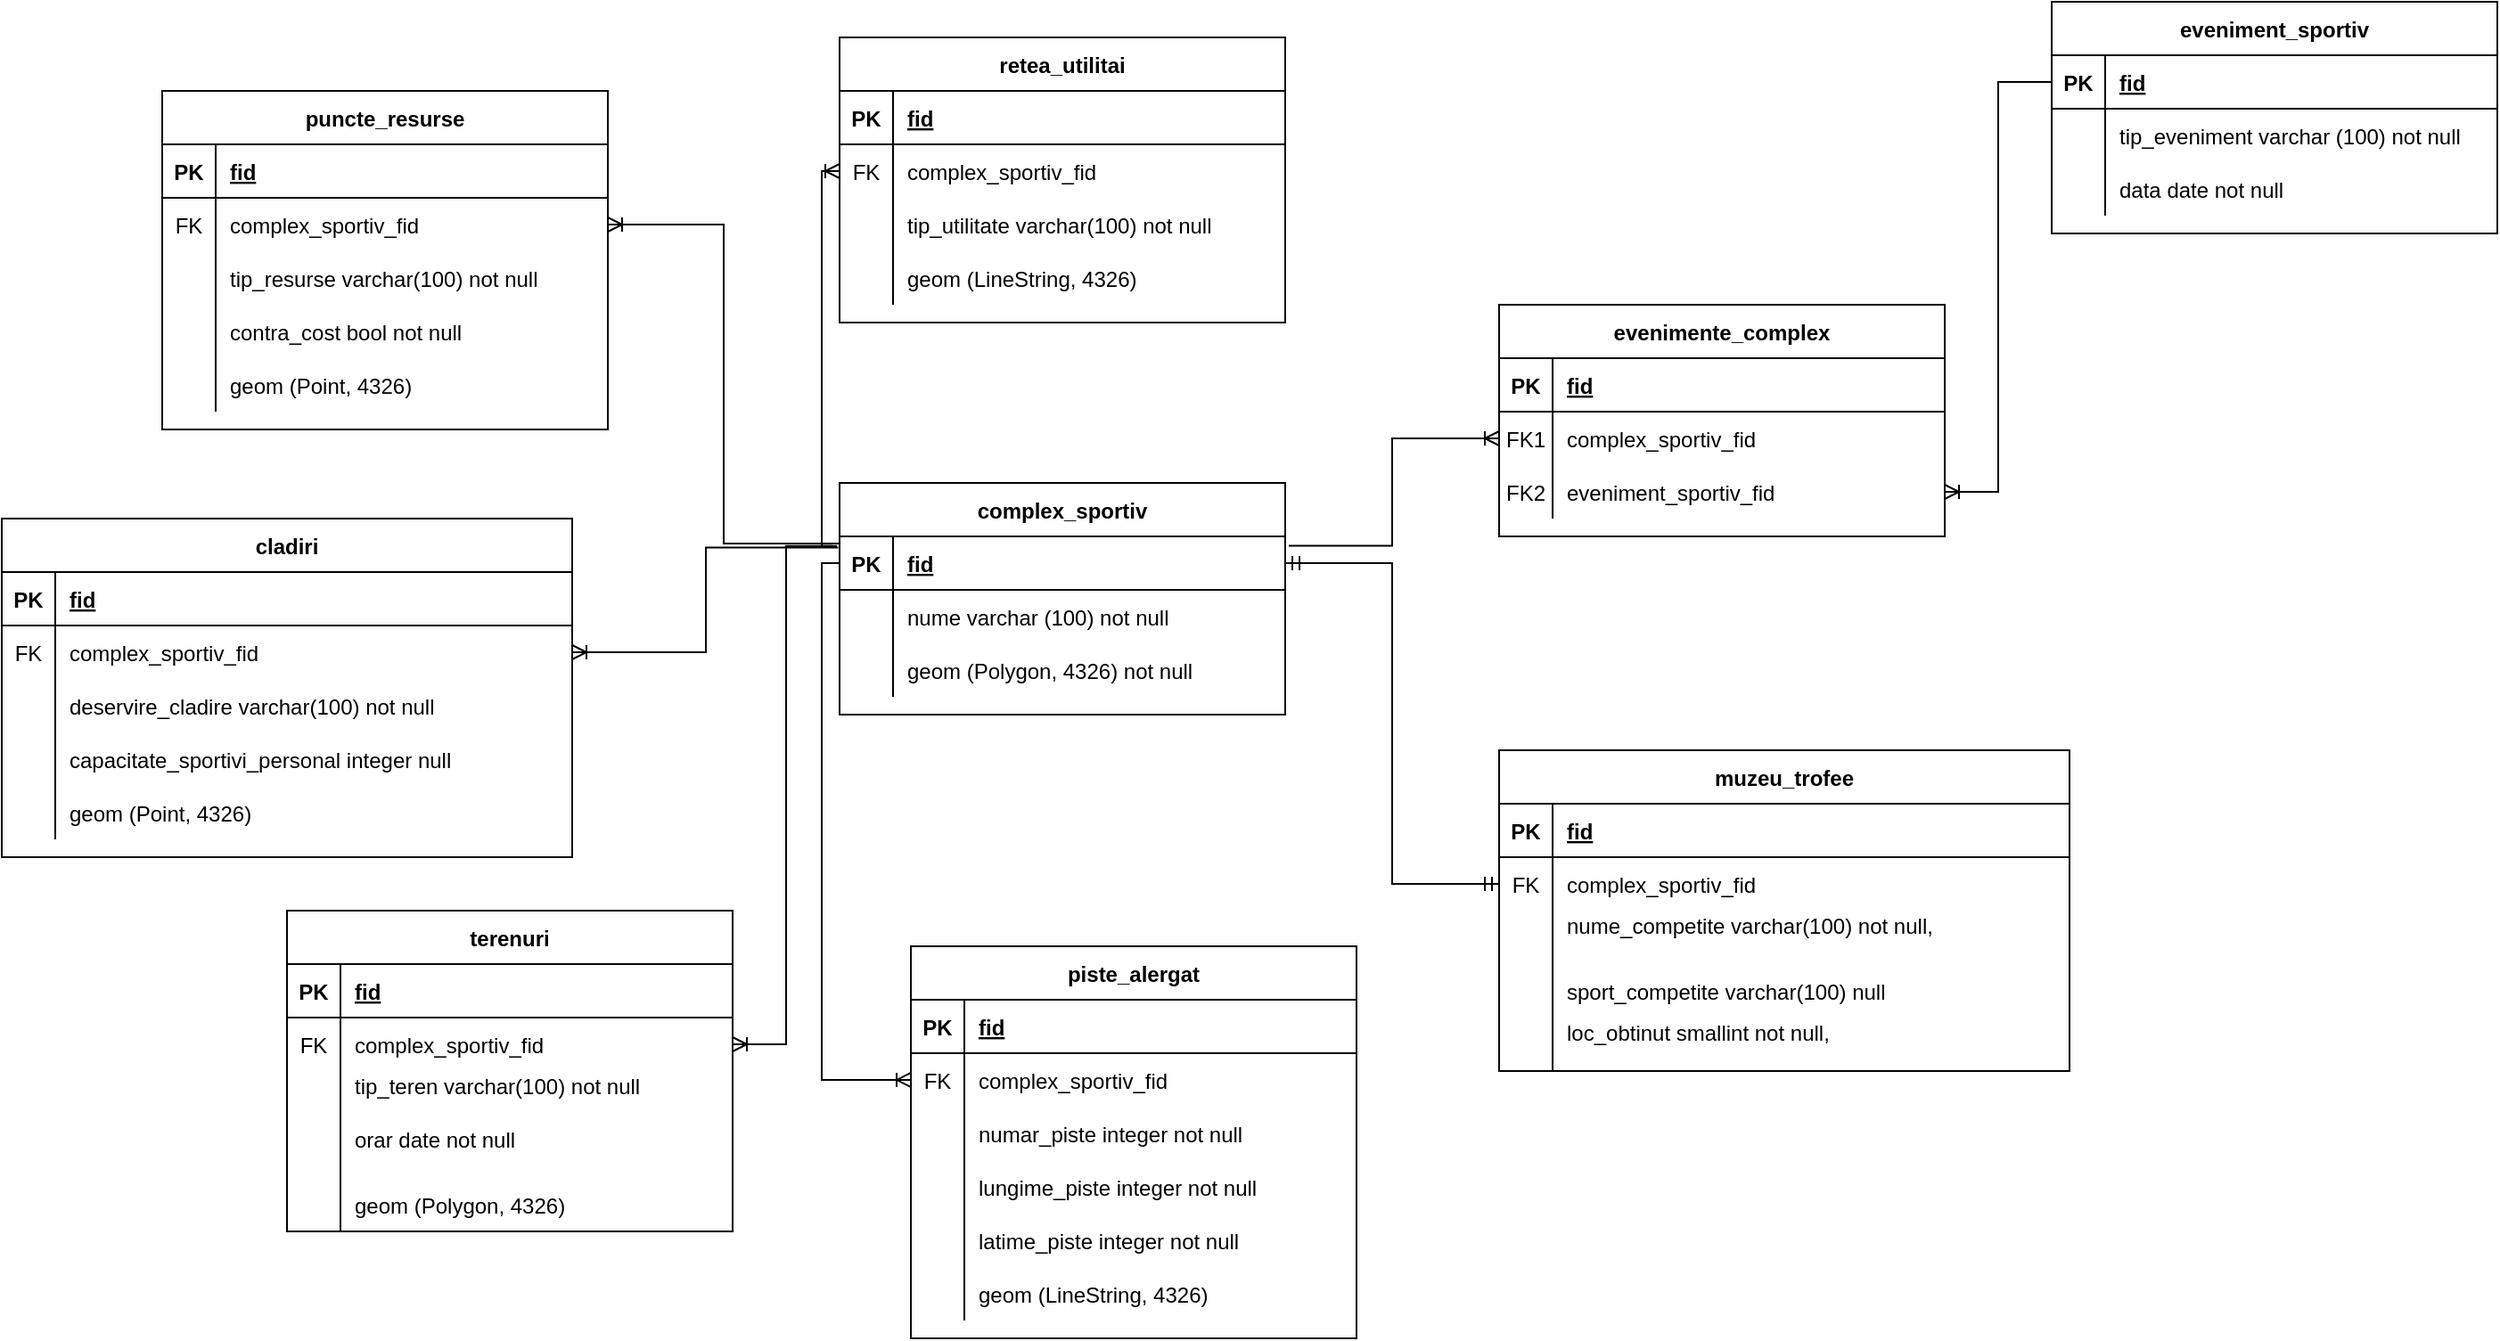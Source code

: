 <mxfile version="24.5.1" type="device">
  <diagram id="R2lEEEUBdFMjLlhIrx00" name="Page-1">
    <mxGraphModel dx="2693" dy="773" grid="1" gridSize="10" guides="1" tooltips="1" connect="1" arrows="1" fold="1" page="1" pageScale="1" pageWidth="850" pageHeight="1100" math="0" shadow="0" extFonts="Permanent Marker^https://fonts.googleapis.com/css?family=Permanent+Marker">
      <root>
        <mxCell id="0" />
        <mxCell id="1" parent="0" />
        <mxCell id="q0aO3G4q-zj6_LDgzxCr-1" value="complex_sportiv" style="shape=table;startSize=30;container=1;collapsible=1;childLayout=tableLayout;fixedRows=1;rowLines=0;fontStyle=1;align=center;resizeLast=1;" vertex="1" parent="1">
          <mxGeometry x="120" y="650" width="250" height="130" as="geometry" />
        </mxCell>
        <mxCell id="q0aO3G4q-zj6_LDgzxCr-2" value="" style="shape=partialRectangle;collapsible=0;dropTarget=0;pointerEvents=0;fillColor=none;points=[[0,0.5],[1,0.5]];portConstraint=eastwest;top=0;left=0;right=0;bottom=1;" vertex="1" parent="q0aO3G4q-zj6_LDgzxCr-1">
          <mxGeometry y="30" width="250" height="30" as="geometry" />
        </mxCell>
        <mxCell id="q0aO3G4q-zj6_LDgzxCr-3" value="PK" style="shape=partialRectangle;overflow=hidden;connectable=0;fillColor=none;top=0;left=0;bottom=0;right=0;fontStyle=1;" vertex="1" parent="q0aO3G4q-zj6_LDgzxCr-2">
          <mxGeometry width="30" height="30" as="geometry">
            <mxRectangle width="30" height="30" as="alternateBounds" />
          </mxGeometry>
        </mxCell>
        <mxCell id="q0aO3G4q-zj6_LDgzxCr-4" value="fid" style="shape=partialRectangle;overflow=hidden;connectable=0;fillColor=none;top=0;left=0;bottom=0;right=0;align=left;spacingLeft=6;fontStyle=5;" vertex="1" parent="q0aO3G4q-zj6_LDgzxCr-2">
          <mxGeometry x="30" width="220" height="30" as="geometry">
            <mxRectangle width="220" height="30" as="alternateBounds" />
          </mxGeometry>
        </mxCell>
        <mxCell id="q0aO3G4q-zj6_LDgzxCr-8" value="" style="shape=partialRectangle;collapsible=0;dropTarget=0;pointerEvents=0;fillColor=none;points=[[0,0.5],[1,0.5]];portConstraint=eastwest;top=0;left=0;right=0;bottom=0;" vertex="1" parent="q0aO3G4q-zj6_LDgzxCr-1">
          <mxGeometry y="60" width="250" height="30" as="geometry" />
        </mxCell>
        <mxCell id="q0aO3G4q-zj6_LDgzxCr-9" value="" style="shape=partialRectangle;overflow=hidden;connectable=0;fillColor=none;top=0;left=0;bottom=0;right=0;" vertex="1" parent="q0aO3G4q-zj6_LDgzxCr-8">
          <mxGeometry width="30" height="30" as="geometry">
            <mxRectangle width="30" height="30" as="alternateBounds" />
          </mxGeometry>
        </mxCell>
        <mxCell id="q0aO3G4q-zj6_LDgzxCr-10" value="nume varchar (100) not null" style="shape=partialRectangle;overflow=hidden;connectable=0;fillColor=none;top=0;left=0;bottom=0;right=0;align=left;spacingLeft=6;" vertex="1" parent="q0aO3G4q-zj6_LDgzxCr-8">
          <mxGeometry x="30" width="220" height="30" as="geometry">
            <mxRectangle width="220" height="30" as="alternateBounds" />
          </mxGeometry>
        </mxCell>
        <mxCell id="q0aO3G4q-zj6_LDgzxCr-11" value="" style="shape=partialRectangle;collapsible=0;dropTarget=0;pointerEvents=0;fillColor=none;points=[[0,0.5],[1,0.5]];portConstraint=eastwest;top=0;left=0;right=0;bottom=0;" vertex="1" parent="q0aO3G4q-zj6_LDgzxCr-1">
          <mxGeometry y="90" width="250" height="30" as="geometry" />
        </mxCell>
        <mxCell id="q0aO3G4q-zj6_LDgzxCr-12" value="" style="shape=partialRectangle;overflow=hidden;connectable=0;fillColor=none;top=0;left=0;bottom=0;right=0;" vertex="1" parent="q0aO3G4q-zj6_LDgzxCr-11">
          <mxGeometry width="30" height="30" as="geometry">
            <mxRectangle width="30" height="30" as="alternateBounds" />
          </mxGeometry>
        </mxCell>
        <mxCell id="q0aO3G4q-zj6_LDgzxCr-13" value="geom (Polygon, 4326) not null" style="shape=partialRectangle;overflow=hidden;connectable=0;fillColor=none;top=0;left=0;bottom=0;right=0;align=left;spacingLeft=6;" vertex="1" parent="q0aO3G4q-zj6_LDgzxCr-11">
          <mxGeometry x="30" width="220" height="30" as="geometry">
            <mxRectangle width="220" height="30" as="alternateBounds" />
          </mxGeometry>
        </mxCell>
        <mxCell id="q0aO3G4q-zj6_LDgzxCr-14" value="piste_alergat" style="shape=table;startSize=30;container=1;collapsible=1;childLayout=tableLayout;fixedRows=1;rowLines=0;fontStyle=1;align=center;resizeLast=1;" vertex="1" parent="1">
          <mxGeometry x="160" y="910" width="250" height="220" as="geometry" />
        </mxCell>
        <mxCell id="q0aO3G4q-zj6_LDgzxCr-15" value="" style="shape=partialRectangle;collapsible=0;dropTarget=0;pointerEvents=0;fillColor=none;points=[[0,0.5],[1,0.5]];portConstraint=eastwest;top=0;left=0;right=0;bottom=1;" vertex="1" parent="q0aO3G4q-zj6_LDgzxCr-14">
          <mxGeometry y="30" width="250" height="30" as="geometry" />
        </mxCell>
        <mxCell id="q0aO3G4q-zj6_LDgzxCr-16" value="PK" style="shape=partialRectangle;overflow=hidden;connectable=0;fillColor=none;top=0;left=0;bottom=0;right=0;fontStyle=1;" vertex="1" parent="q0aO3G4q-zj6_LDgzxCr-15">
          <mxGeometry width="30" height="30" as="geometry">
            <mxRectangle width="30" height="30" as="alternateBounds" />
          </mxGeometry>
        </mxCell>
        <mxCell id="q0aO3G4q-zj6_LDgzxCr-17" value="fid" style="shape=partialRectangle;overflow=hidden;connectable=0;fillColor=none;top=0;left=0;bottom=0;right=0;align=left;spacingLeft=6;fontStyle=5;" vertex="1" parent="q0aO3G4q-zj6_LDgzxCr-15">
          <mxGeometry x="30" width="220" height="30" as="geometry">
            <mxRectangle width="220" height="30" as="alternateBounds" />
          </mxGeometry>
        </mxCell>
        <mxCell id="q0aO3G4q-zj6_LDgzxCr-18" value="" style="shape=partialRectangle;collapsible=0;dropTarget=0;pointerEvents=0;fillColor=none;points=[[0,0.5],[1,0.5]];portConstraint=eastwest;top=0;left=0;right=0;bottom=0;" vertex="1" parent="q0aO3G4q-zj6_LDgzxCr-14">
          <mxGeometry y="60" width="250" height="30" as="geometry" />
        </mxCell>
        <mxCell id="q0aO3G4q-zj6_LDgzxCr-19" value="FK" style="shape=partialRectangle;overflow=hidden;connectable=0;fillColor=none;top=0;left=0;bottom=0;right=0;" vertex="1" parent="q0aO3G4q-zj6_LDgzxCr-18">
          <mxGeometry width="30" height="30" as="geometry">
            <mxRectangle width="30" height="30" as="alternateBounds" />
          </mxGeometry>
        </mxCell>
        <mxCell id="q0aO3G4q-zj6_LDgzxCr-20" value="complex_sportiv_fid" style="shape=partialRectangle;overflow=hidden;connectable=0;fillColor=none;top=0;left=0;bottom=0;right=0;align=left;spacingLeft=6;" vertex="1" parent="q0aO3G4q-zj6_LDgzxCr-18">
          <mxGeometry x="30" width="220" height="30" as="geometry">
            <mxRectangle width="220" height="30" as="alternateBounds" />
          </mxGeometry>
        </mxCell>
        <mxCell id="q0aO3G4q-zj6_LDgzxCr-21" value="" style="shape=partialRectangle;collapsible=0;dropTarget=0;pointerEvents=0;fillColor=none;points=[[0,0.5],[1,0.5]];portConstraint=eastwest;top=0;left=0;right=0;bottom=0;" vertex="1" parent="q0aO3G4q-zj6_LDgzxCr-14">
          <mxGeometry y="90" width="250" height="30" as="geometry" />
        </mxCell>
        <mxCell id="q0aO3G4q-zj6_LDgzxCr-22" value="" style="shape=partialRectangle;overflow=hidden;connectable=0;fillColor=none;top=0;left=0;bottom=0;right=0;" vertex="1" parent="q0aO3G4q-zj6_LDgzxCr-21">
          <mxGeometry width="30" height="30" as="geometry">
            <mxRectangle width="30" height="30" as="alternateBounds" />
          </mxGeometry>
        </mxCell>
        <mxCell id="q0aO3G4q-zj6_LDgzxCr-23" value="numar_piste integer not null" style="shape=partialRectangle;overflow=hidden;connectable=0;fillColor=none;top=0;left=0;bottom=0;right=0;align=left;spacingLeft=6;" vertex="1" parent="q0aO3G4q-zj6_LDgzxCr-21">
          <mxGeometry x="30" width="220" height="30" as="geometry">
            <mxRectangle width="220" height="30" as="alternateBounds" />
          </mxGeometry>
        </mxCell>
        <mxCell id="q0aO3G4q-zj6_LDgzxCr-24" value="" style="shape=partialRectangle;collapsible=0;dropTarget=0;pointerEvents=0;fillColor=none;points=[[0,0.5],[1,0.5]];portConstraint=eastwest;top=0;left=0;right=0;bottom=0;" vertex="1" parent="q0aO3G4q-zj6_LDgzxCr-14">
          <mxGeometry y="120" width="250" height="30" as="geometry" />
        </mxCell>
        <mxCell id="q0aO3G4q-zj6_LDgzxCr-25" value="" style="shape=partialRectangle;overflow=hidden;connectable=0;fillColor=none;top=0;left=0;bottom=0;right=0;" vertex="1" parent="q0aO3G4q-zj6_LDgzxCr-24">
          <mxGeometry width="30" height="30" as="geometry">
            <mxRectangle width="30" height="30" as="alternateBounds" />
          </mxGeometry>
        </mxCell>
        <mxCell id="q0aO3G4q-zj6_LDgzxCr-26" value="lungime_piste integer not null" style="shape=partialRectangle;overflow=hidden;connectable=0;fillColor=none;top=0;left=0;bottom=0;right=0;align=left;spacingLeft=6;" vertex="1" parent="q0aO3G4q-zj6_LDgzxCr-24">
          <mxGeometry x="30" width="220" height="30" as="geometry">
            <mxRectangle width="220" height="30" as="alternateBounds" />
          </mxGeometry>
        </mxCell>
        <mxCell id="q0aO3G4q-zj6_LDgzxCr-158" value="" style="shape=partialRectangle;collapsible=0;dropTarget=0;pointerEvents=0;fillColor=none;points=[[0,0.5],[1,0.5]];portConstraint=eastwest;top=0;left=0;right=0;bottom=0;" vertex="1" parent="q0aO3G4q-zj6_LDgzxCr-14">
          <mxGeometry y="150" width="250" height="30" as="geometry" />
        </mxCell>
        <mxCell id="q0aO3G4q-zj6_LDgzxCr-159" value="" style="shape=partialRectangle;overflow=hidden;connectable=0;fillColor=none;top=0;left=0;bottom=0;right=0;" vertex="1" parent="q0aO3G4q-zj6_LDgzxCr-158">
          <mxGeometry width="30" height="30" as="geometry">
            <mxRectangle width="30" height="30" as="alternateBounds" />
          </mxGeometry>
        </mxCell>
        <mxCell id="q0aO3G4q-zj6_LDgzxCr-160" value="latime_piste integer not null" style="shape=partialRectangle;overflow=hidden;connectable=0;fillColor=none;top=0;left=0;bottom=0;right=0;align=left;spacingLeft=6;" vertex="1" parent="q0aO3G4q-zj6_LDgzxCr-158">
          <mxGeometry x="30" width="220" height="30" as="geometry">
            <mxRectangle width="220" height="30" as="alternateBounds" />
          </mxGeometry>
        </mxCell>
        <mxCell id="q0aO3G4q-zj6_LDgzxCr-27" value="" style="shape=partialRectangle;collapsible=0;dropTarget=0;pointerEvents=0;fillColor=none;points=[[0,0.5],[1,0.5]];portConstraint=eastwest;top=0;left=0;right=0;bottom=0;" vertex="1" parent="q0aO3G4q-zj6_LDgzxCr-14">
          <mxGeometry y="180" width="250" height="30" as="geometry" />
        </mxCell>
        <mxCell id="q0aO3G4q-zj6_LDgzxCr-28" value="" style="shape=partialRectangle;overflow=hidden;connectable=0;fillColor=none;top=0;left=0;bottom=0;right=0;" vertex="1" parent="q0aO3G4q-zj6_LDgzxCr-27">
          <mxGeometry width="30" height="30" as="geometry">
            <mxRectangle width="30" height="30" as="alternateBounds" />
          </mxGeometry>
        </mxCell>
        <mxCell id="q0aO3G4q-zj6_LDgzxCr-29" value="geom (LineString, 4326)" style="shape=partialRectangle;overflow=hidden;connectable=0;fillColor=none;top=0;left=0;bottom=0;right=0;align=left;spacingLeft=6;" vertex="1" parent="q0aO3G4q-zj6_LDgzxCr-27">
          <mxGeometry x="30" width="220" height="30" as="geometry">
            <mxRectangle width="220" height="30" as="alternateBounds" />
          </mxGeometry>
        </mxCell>
        <mxCell id="q0aO3G4q-zj6_LDgzxCr-43" value="" style="fontSize=12;html=1;endArrow=ERmandOne;startArrow=ERmandOne;rounded=0;exitX=0;exitY=0.5;exitDx=0;exitDy=0;entryX=1;entryY=0.5;entryDx=0;entryDy=0;edgeStyle=orthogonalEdgeStyle;" edge="1" parent="1" source="q0aO3G4q-zj6_LDgzxCr-143" target="q0aO3G4q-zj6_LDgzxCr-2">
          <mxGeometry width="100" height="100" relative="1" as="geometry">
            <mxPoint x="450" y="885" as="sourcePoint" />
            <mxPoint x="255" y="820" as="targetPoint" />
          </mxGeometry>
        </mxCell>
        <mxCell id="q0aO3G4q-zj6_LDgzxCr-44" value="eveniment_sportiv" style="shape=table;startSize=30;container=1;collapsible=1;childLayout=tableLayout;fixedRows=1;rowLines=0;fontStyle=1;align=center;resizeLast=1;" vertex="1" parent="1">
          <mxGeometry x="800" y="380" width="250" height="130" as="geometry" />
        </mxCell>
        <mxCell id="q0aO3G4q-zj6_LDgzxCr-45" value="" style="shape=partialRectangle;collapsible=0;dropTarget=0;pointerEvents=0;fillColor=none;points=[[0,0.5],[1,0.5]];portConstraint=eastwest;top=0;left=0;right=0;bottom=1;" vertex="1" parent="q0aO3G4q-zj6_LDgzxCr-44">
          <mxGeometry y="30" width="250" height="30" as="geometry" />
        </mxCell>
        <mxCell id="q0aO3G4q-zj6_LDgzxCr-46" value="PK" style="shape=partialRectangle;overflow=hidden;connectable=0;fillColor=none;top=0;left=0;bottom=0;right=0;fontStyle=1;" vertex="1" parent="q0aO3G4q-zj6_LDgzxCr-45">
          <mxGeometry width="30" height="30" as="geometry">
            <mxRectangle width="30" height="30" as="alternateBounds" />
          </mxGeometry>
        </mxCell>
        <mxCell id="q0aO3G4q-zj6_LDgzxCr-47" value="fid" style="shape=partialRectangle;overflow=hidden;connectable=0;fillColor=none;top=0;left=0;bottom=0;right=0;align=left;spacingLeft=6;fontStyle=5;" vertex="1" parent="q0aO3G4q-zj6_LDgzxCr-45">
          <mxGeometry x="30" width="220" height="30" as="geometry">
            <mxRectangle width="220" height="30" as="alternateBounds" />
          </mxGeometry>
        </mxCell>
        <mxCell id="q0aO3G4q-zj6_LDgzxCr-48" value="" style="shape=partialRectangle;collapsible=0;dropTarget=0;pointerEvents=0;fillColor=none;points=[[0,0.5],[1,0.5]];portConstraint=eastwest;top=0;left=0;right=0;bottom=0;" vertex="1" parent="q0aO3G4q-zj6_LDgzxCr-44">
          <mxGeometry y="60" width="250" height="30" as="geometry" />
        </mxCell>
        <mxCell id="q0aO3G4q-zj6_LDgzxCr-49" value="" style="shape=partialRectangle;overflow=hidden;connectable=0;fillColor=none;top=0;left=0;bottom=0;right=0;" vertex="1" parent="q0aO3G4q-zj6_LDgzxCr-48">
          <mxGeometry width="30" height="30" as="geometry">
            <mxRectangle width="30" height="30" as="alternateBounds" />
          </mxGeometry>
        </mxCell>
        <mxCell id="q0aO3G4q-zj6_LDgzxCr-50" value="tip_eveniment varchar (100) not null " style="shape=partialRectangle;overflow=hidden;connectable=0;fillColor=none;top=0;left=0;bottom=0;right=0;align=left;spacingLeft=6;" vertex="1" parent="q0aO3G4q-zj6_LDgzxCr-48">
          <mxGeometry x="30" width="220" height="30" as="geometry">
            <mxRectangle width="220" height="30" as="alternateBounds" />
          </mxGeometry>
        </mxCell>
        <mxCell id="q0aO3G4q-zj6_LDgzxCr-51" value="" style="shape=partialRectangle;collapsible=0;dropTarget=0;pointerEvents=0;fillColor=none;points=[[0,0.5],[1,0.5]];portConstraint=eastwest;top=0;left=0;right=0;bottom=0;" vertex="1" parent="q0aO3G4q-zj6_LDgzxCr-44">
          <mxGeometry y="90" width="250" height="30" as="geometry" />
        </mxCell>
        <mxCell id="q0aO3G4q-zj6_LDgzxCr-52" value="" style="shape=partialRectangle;overflow=hidden;connectable=0;fillColor=none;top=0;left=0;bottom=0;right=0;" vertex="1" parent="q0aO3G4q-zj6_LDgzxCr-51">
          <mxGeometry width="30" height="30" as="geometry">
            <mxRectangle width="30" height="30" as="alternateBounds" />
          </mxGeometry>
        </mxCell>
        <mxCell id="q0aO3G4q-zj6_LDgzxCr-53" value="data date not null" style="shape=partialRectangle;overflow=hidden;connectable=0;fillColor=none;top=0;left=0;bottom=0;right=0;align=left;spacingLeft=6;" vertex="1" parent="q0aO3G4q-zj6_LDgzxCr-51">
          <mxGeometry x="30" width="220" height="30" as="geometry">
            <mxRectangle width="220" height="30" as="alternateBounds" />
          </mxGeometry>
        </mxCell>
        <mxCell id="q0aO3G4q-zj6_LDgzxCr-54" value="" style="fontSize=12;html=1;endArrow=ERoneToMany;rounded=0;edgeStyle=orthogonalEdgeStyle;exitX=0;exitY=0.5;exitDx=0;exitDy=0;entryX=1;entryY=0.5;entryDx=0;entryDy=0;" edge="1" parent="1" source="q0aO3G4q-zj6_LDgzxCr-45" target="q0aO3G4q-zj6_LDgzxCr-125">
          <mxGeometry width="100" height="100" relative="1" as="geometry">
            <mxPoint x="750" y="655" as="sourcePoint" />
            <mxPoint x="720" y="425" as="targetPoint" />
          </mxGeometry>
        </mxCell>
        <mxCell id="q0aO3G4q-zj6_LDgzxCr-55" value="retea_utilitai" style="shape=table;startSize=30;container=1;collapsible=1;childLayout=tableLayout;fixedRows=1;rowLines=0;fontStyle=1;align=center;resizeLast=1;" vertex="1" parent="1">
          <mxGeometry x="120" y="400" width="250" height="160" as="geometry" />
        </mxCell>
        <mxCell id="q0aO3G4q-zj6_LDgzxCr-56" value="" style="shape=partialRectangle;collapsible=0;dropTarget=0;pointerEvents=0;fillColor=none;points=[[0,0.5],[1,0.5]];portConstraint=eastwest;top=0;left=0;right=0;bottom=1;" vertex="1" parent="q0aO3G4q-zj6_LDgzxCr-55">
          <mxGeometry y="30" width="250" height="30" as="geometry" />
        </mxCell>
        <mxCell id="q0aO3G4q-zj6_LDgzxCr-57" value="PK" style="shape=partialRectangle;overflow=hidden;connectable=0;fillColor=none;top=0;left=0;bottom=0;right=0;fontStyle=1;" vertex="1" parent="q0aO3G4q-zj6_LDgzxCr-56">
          <mxGeometry width="30" height="30" as="geometry">
            <mxRectangle width="30" height="30" as="alternateBounds" />
          </mxGeometry>
        </mxCell>
        <mxCell id="q0aO3G4q-zj6_LDgzxCr-58" value="fid" style="shape=partialRectangle;overflow=hidden;connectable=0;fillColor=none;top=0;left=0;bottom=0;right=0;align=left;spacingLeft=6;fontStyle=5;" vertex="1" parent="q0aO3G4q-zj6_LDgzxCr-56">
          <mxGeometry x="30" width="220" height="30" as="geometry">
            <mxRectangle width="220" height="30" as="alternateBounds" />
          </mxGeometry>
        </mxCell>
        <mxCell id="q0aO3G4q-zj6_LDgzxCr-59" value="" style="shape=partialRectangle;collapsible=0;dropTarget=0;pointerEvents=0;fillColor=none;points=[[0,0.5],[1,0.5]];portConstraint=eastwest;top=0;left=0;right=0;bottom=0;" vertex="1" parent="q0aO3G4q-zj6_LDgzxCr-55">
          <mxGeometry y="60" width="250" height="30" as="geometry" />
        </mxCell>
        <mxCell id="q0aO3G4q-zj6_LDgzxCr-60" value="FK" style="shape=partialRectangle;overflow=hidden;connectable=0;fillColor=none;top=0;left=0;bottom=0;right=0;" vertex="1" parent="q0aO3G4q-zj6_LDgzxCr-59">
          <mxGeometry width="30" height="30" as="geometry">
            <mxRectangle width="30" height="30" as="alternateBounds" />
          </mxGeometry>
        </mxCell>
        <mxCell id="q0aO3G4q-zj6_LDgzxCr-61" value="complex_sportiv_fid" style="shape=partialRectangle;overflow=hidden;connectable=0;fillColor=none;top=0;left=0;bottom=0;right=0;align=left;spacingLeft=6;" vertex="1" parent="q0aO3G4q-zj6_LDgzxCr-59">
          <mxGeometry x="30" width="220" height="30" as="geometry">
            <mxRectangle width="220" height="30" as="alternateBounds" />
          </mxGeometry>
        </mxCell>
        <mxCell id="q0aO3G4q-zj6_LDgzxCr-62" value="" style="shape=partialRectangle;collapsible=0;dropTarget=0;pointerEvents=0;fillColor=none;points=[[0,0.5],[1,0.5]];portConstraint=eastwest;top=0;left=0;right=0;bottom=0;" vertex="1" parent="q0aO3G4q-zj6_LDgzxCr-55">
          <mxGeometry y="90" width="250" height="30" as="geometry" />
        </mxCell>
        <mxCell id="q0aO3G4q-zj6_LDgzxCr-63" value="" style="shape=partialRectangle;overflow=hidden;connectable=0;fillColor=none;top=0;left=0;bottom=0;right=0;" vertex="1" parent="q0aO3G4q-zj6_LDgzxCr-62">
          <mxGeometry width="30" height="30" as="geometry">
            <mxRectangle width="30" height="30" as="alternateBounds" />
          </mxGeometry>
        </mxCell>
        <mxCell id="q0aO3G4q-zj6_LDgzxCr-64" value="tip_utilitate varchar(100) not null" style="shape=partialRectangle;overflow=hidden;connectable=0;fillColor=none;top=0;left=0;bottom=0;right=0;align=left;spacingLeft=6;" vertex="1" parent="q0aO3G4q-zj6_LDgzxCr-62">
          <mxGeometry x="30" width="220" height="30" as="geometry">
            <mxRectangle width="220" height="30" as="alternateBounds" />
          </mxGeometry>
        </mxCell>
        <mxCell id="q0aO3G4q-zj6_LDgzxCr-65" value="" style="shape=partialRectangle;collapsible=0;dropTarget=0;pointerEvents=0;fillColor=none;points=[[0,0.5],[1,0.5]];portConstraint=eastwest;top=0;left=0;right=0;bottom=0;" vertex="1" parent="q0aO3G4q-zj6_LDgzxCr-55">
          <mxGeometry y="120" width="250" height="30" as="geometry" />
        </mxCell>
        <mxCell id="q0aO3G4q-zj6_LDgzxCr-66" value="" style="shape=partialRectangle;overflow=hidden;connectable=0;fillColor=none;top=0;left=0;bottom=0;right=0;" vertex="1" parent="q0aO3G4q-zj6_LDgzxCr-65">
          <mxGeometry width="30" height="30" as="geometry">
            <mxRectangle width="30" height="30" as="alternateBounds" />
          </mxGeometry>
        </mxCell>
        <mxCell id="q0aO3G4q-zj6_LDgzxCr-67" value="geom (LineString, 4326)" style="shape=partialRectangle;overflow=hidden;connectable=0;fillColor=none;top=0;left=0;bottom=0;right=0;align=left;spacingLeft=6;" vertex="1" parent="q0aO3G4q-zj6_LDgzxCr-65">
          <mxGeometry x="30" width="220" height="30" as="geometry">
            <mxRectangle width="220" height="30" as="alternateBounds" />
          </mxGeometry>
        </mxCell>
        <mxCell id="q0aO3G4q-zj6_LDgzxCr-68" value="" style="fontSize=12;html=1;endArrow=ERoneToMany;rounded=0;entryX=0;entryY=0.5;entryDx=0;entryDy=0;edgeStyle=orthogonalEdgeStyle;exitX=-0.006;exitY=0.18;exitDx=0;exitDy=0;exitPerimeter=0;" edge="1" parent="1" source="q0aO3G4q-zj6_LDgzxCr-2" target="q0aO3G4q-zj6_LDgzxCr-59">
          <mxGeometry width="100" height="100" relative="1" as="geometry">
            <mxPoint x="100" y="684" as="sourcePoint" />
            <mxPoint x="470" y="585" as="targetPoint" />
          </mxGeometry>
        </mxCell>
        <mxCell id="q0aO3G4q-zj6_LDgzxCr-69" value="terenuri" style="shape=table;startSize=30;container=1;collapsible=1;childLayout=tableLayout;fixedRows=1;rowLines=0;fontStyle=1;align=center;resizeLast=1;" vertex="1" parent="1">
          <mxGeometry x="-190" y="890" width="250" height="180" as="geometry" />
        </mxCell>
        <mxCell id="q0aO3G4q-zj6_LDgzxCr-70" value="" style="shape=partialRectangle;collapsible=0;dropTarget=0;pointerEvents=0;fillColor=none;points=[[0,0.5],[1,0.5]];portConstraint=eastwest;top=0;left=0;right=0;bottom=1;" vertex="1" parent="q0aO3G4q-zj6_LDgzxCr-69">
          <mxGeometry y="30" width="250" height="30" as="geometry" />
        </mxCell>
        <mxCell id="q0aO3G4q-zj6_LDgzxCr-71" value="PK" style="shape=partialRectangle;overflow=hidden;connectable=0;fillColor=none;top=0;left=0;bottom=0;right=0;fontStyle=1;" vertex="1" parent="q0aO3G4q-zj6_LDgzxCr-70">
          <mxGeometry width="30" height="30" as="geometry">
            <mxRectangle width="30" height="30" as="alternateBounds" />
          </mxGeometry>
        </mxCell>
        <mxCell id="q0aO3G4q-zj6_LDgzxCr-72" value="fid" style="shape=partialRectangle;overflow=hidden;connectable=0;fillColor=none;top=0;left=0;bottom=0;right=0;align=left;spacingLeft=6;fontStyle=5;" vertex="1" parent="q0aO3G4q-zj6_LDgzxCr-70">
          <mxGeometry x="30" width="220" height="30" as="geometry">
            <mxRectangle width="220" height="30" as="alternateBounds" />
          </mxGeometry>
        </mxCell>
        <mxCell id="q0aO3G4q-zj6_LDgzxCr-73" value="" style="shape=partialRectangle;collapsible=0;dropTarget=0;pointerEvents=0;fillColor=none;points=[[0,0.5],[1,0.5]];portConstraint=eastwest;top=0;left=0;right=0;bottom=0;" vertex="1" parent="q0aO3G4q-zj6_LDgzxCr-69">
          <mxGeometry y="60" width="250" height="30" as="geometry" />
        </mxCell>
        <mxCell id="q0aO3G4q-zj6_LDgzxCr-74" value="FK" style="shape=partialRectangle;overflow=hidden;connectable=0;fillColor=none;top=0;left=0;bottom=0;right=0;" vertex="1" parent="q0aO3G4q-zj6_LDgzxCr-73">
          <mxGeometry width="30" height="30" as="geometry">
            <mxRectangle width="30" height="30" as="alternateBounds" />
          </mxGeometry>
        </mxCell>
        <mxCell id="q0aO3G4q-zj6_LDgzxCr-75" value="complex_sportiv_fid" style="shape=partialRectangle;overflow=hidden;connectable=0;fillColor=none;top=0;left=0;bottom=0;right=0;align=left;spacingLeft=6;" vertex="1" parent="q0aO3G4q-zj6_LDgzxCr-73">
          <mxGeometry x="30" width="220" height="30" as="geometry">
            <mxRectangle width="220" height="30" as="alternateBounds" />
          </mxGeometry>
        </mxCell>
        <mxCell id="q0aO3G4q-zj6_LDgzxCr-76" value="" style="shape=partialRectangle;collapsible=0;dropTarget=0;pointerEvents=0;fillColor=none;points=[[0,0.5],[1,0.5]];portConstraint=eastwest;top=0;left=0;right=0;bottom=0;" vertex="1" parent="q0aO3G4q-zj6_LDgzxCr-69">
          <mxGeometry y="90" width="250" height="30" as="geometry" />
        </mxCell>
        <mxCell id="q0aO3G4q-zj6_LDgzxCr-77" value="" style="shape=partialRectangle;overflow=hidden;connectable=0;fillColor=none;top=0;left=0;bottom=0;right=0;" vertex="1" parent="q0aO3G4q-zj6_LDgzxCr-76">
          <mxGeometry width="30" height="30" as="geometry">
            <mxRectangle width="30" height="30" as="alternateBounds" />
          </mxGeometry>
        </mxCell>
        <mxCell id="q0aO3G4q-zj6_LDgzxCr-78" value="tip_teren varchar(100) not null&#xa;" style="shape=partialRectangle;overflow=hidden;connectable=0;fillColor=none;top=0;left=0;bottom=0;right=0;align=left;spacingLeft=6;" vertex="1" parent="q0aO3G4q-zj6_LDgzxCr-76">
          <mxGeometry x="30" width="220" height="30" as="geometry">
            <mxRectangle width="220" height="30" as="alternateBounds" />
          </mxGeometry>
        </mxCell>
        <mxCell id="q0aO3G4q-zj6_LDgzxCr-79" value="" style="shape=partialRectangle;collapsible=0;dropTarget=0;pointerEvents=0;fillColor=none;points=[[0,0.5],[1,0.5]];portConstraint=eastwest;top=0;left=0;right=0;bottom=0;" vertex="1" parent="q0aO3G4q-zj6_LDgzxCr-69">
          <mxGeometry y="120" width="250" height="30" as="geometry" />
        </mxCell>
        <mxCell id="q0aO3G4q-zj6_LDgzxCr-80" value="" style="shape=partialRectangle;overflow=hidden;connectable=0;fillColor=none;top=0;left=0;bottom=0;right=0;" vertex="1" parent="q0aO3G4q-zj6_LDgzxCr-79">
          <mxGeometry width="30" height="30" as="geometry">
            <mxRectangle width="30" height="30" as="alternateBounds" />
          </mxGeometry>
        </mxCell>
        <mxCell id="q0aO3G4q-zj6_LDgzxCr-81" value="orar date not null&#xa;" style="shape=partialRectangle;overflow=hidden;connectable=0;fillColor=none;top=0;left=0;bottom=0;right=0;align=left;spacingLeft=6;" vertex="1" parent="q0aO3G4q-zj6_LDgzxCr-79">
          <mxGeometry x="30" width="220" height="30" as="geometry">
            <mxRectangle width="220" height="30" as="alternateBounds" />
          </mxGeometry>
        </mxCell>
        <mxCell id="q0aO3G4q-zj6_LDgzxCr-82" value="" style="shape=partialRectangle;collapsible=0;dropTarget=0;pointerEvents=0;fillColor=none;points=[[0,0.5],[1,0.5]];portConstraint=eastwest;top=0;left=0;right=0;bottom=0;" vertex="1" parent="q0aO3G4q-zj6_LDgzxCr-69">
          <mxGeometry y="150" width="250" height="30" as="geometry" />
        </mxCell>
        <mxCell id="q0aO3G4q-zj6_LDgzxCr-83" value="" style="shape=partialRectangle;overflow=hidden;connectable=0;fillColor=none;top=0;left=0;bottom=0;right=0;" vertex="1" parent="q0aO3G4q-zj6_LDgzxCr-82">
          <mxGeometry width="30" height="30" as="geometry">
            <mxRectangle width="30" height="30" as="alternateBounds" />
          </mxGeometry>
        </mxCell>
        <mxCell id="q0aO3G4q-zj6_LDgzxCr-84" value="geom (Polygon, 4326)" style="shape=partialRectangle;overflow=hidden;connectable=0;fillColor=none;top=0;left=0;bottom=0;right=0;align=left;spacingLeft=6;" vertex="1" parent="q0aO3G4q-zj6_LDgzxCr-82">
          <mxGeometry x="30" width="220" height="30" as="geometry">
            <mxRectangle width="220" height="30" as="alternateBounds" />
          </mxGeometry>
        </mxCell>
        <mxCell id="q0aO3G4q-zj6_LDgzxCr-85" value="" style="fontSize=12;html=1;endArrow=ERoneToMany;rounded=0;entryX=1;entryY=0.5;entryDx=0;entryDy=0;edgeStyle=orthogonalEdgeStyle;exitX=-0.016;exitY=0.18;exitDx=0;exitDy=0;exitPerimeter=0;" edge="1" parent="1" source="q0aO3G4q-zj6_LDgzxCr-2" target="q0aO3G4q-zj6_LDgzxCr-73">
          <mxGeometry width="100" height="100" relative="1" as="geometry">
            <mxPoint x="-150" y="780" as="sourcePoint" />
            <mxPoint x="-149" y="570" as="targetPoint" />
          </mxGeometry>
        </mxCell>
        <mxCell id="q0aO3G4q-zj6_LDgzxCr-86" value="cladiri" style="shape=table;startSize=30;container=1;collapsible=1;childLayout=tableLayout;fixedRows=1;rowLines=0;fontStyle=1;align=center;resizeLast=1;" vertex="1" parent="1">
          <mxGeometry x="-350" y="670" width="320" height="190" as="geometry" />
        </mxCell>
        <mxCell id="q0aO3G4q-zj6_LDgzxCr-87" value="" style="shape=partialRectangle;collapsible=0;dropTarget=0;pointerEvents=0;fillColor=none;points=[[0,0.5],[1,0.5]];portConstraint=eastwest;top=0;left=0;right=0;bottom=1;" vertex="1" parent="q0aO3G4q-zj6_LDgzxCr-86">
          <mxGeometry y="30" width="320" height="30" as="geometry" />
        </mxCell>
        <mxCell id="q0aO3G4q-zj6_LDgzxCr-88" value="PK" style="shape=partialRectangle;overflow=hidden;connectable=0;fillColor=none;top=0;left=0;bottom=0;right=0;fontStyle=1;" vertex="1" parent="q0aO3G4q-zj6_LDgzxCr-87">
          <mxGeometry width="30" height="30" as="geometry">
            <mxRectangle width="30" height="30" as="alternateBounds" />
          </mxGeometry>
        </mxCell>
        <mxCell id="q0aO3G4q-zj6_LDgzxCr-89" value="fid" style="shape=partialRectangle;overflow=hidden;connectable=0;fillColor=none;top=0;left=0;bottom=0;right=0;align=left;spacingLeft=6;fontStyle=5;" vertex="1" parent="q0aO3G4q-zj6_LDgzxCr-87">
          <mxGeometry x="30" width="290" height="30" as="geometry">
            <mxRectangle width="290" height="30" as="alternateBounds" />
          </mxGeometry>
        </mxCell>
        <mxCell id="q0aO3G4q-zj6_LDgzxCr-90" value="" style="shape=partialRectangle;collapsible=0;dropTarget=0;pointerEvents=0;fillColor=none;points=[[0,0.5],[1,0.5]];portConstraint=eastwest;top=0;left=0;right=0;bottom=0;" vertex="1" parent="q0aO3G4q-zj6_LDgzxCr-86">
          <mxGeometry y="60" width="320" height="30" as="geometry" />
        </mxCell>
        <mxCell id="q0aO3G4q-zj6_LDgzxCr-91" value="FK" style="shape=partialRectangle;overflow=hidden;connectable=0;fillColor=none;top=0;left=0;bottom=0;right=0;" vertex="1" parent="q0aO3G4q-zj6_LDgzxCr-90">
          <mxGeometry width="30" height="30" as="geometry">
            <mxRectangle width="30" height="30" as="alternateBounds" />
          </mxGeometry>
        </mxCell>
        <mxCell id="q0aO3G4q-zj6_LDgzxCr-92" value="complex_sportiv_fid" style="shape=partialRectangle;overflow=hidden;connectable=0;fillColor=none;top=0;left=0;bottom=0;right=0;align=left;spacingLeft=6;" vertex="1" parent="q0aO3G4q-zj6_LDgzxCr-90">
          <mxGeometry x="30" width="290" height="30" as="geometry">
            <mxRectangle width="290" height="30" as="alternateBounds" />
          </mxGeometry>
        </mxCell>
        <mxCell id="q0aO3G4q-zj6_LDgzxCr-93" value="" style="shape=partialRectangle;collapsible=0;dropTarget=0;pointerEvents=0;fillColor=none;points=[[0,0.5],[1,0.5]];portConstraint=eastwest;top=0;left=0;right=0;bottom=0;" vertex="1" parent="q0aO3G4q-zj6_LDgzxCr-86">
          <mxGeometry y="90" width="320" height="30" as="geometry" />
        </mxCell>
        <mxCell id="q0aO3G4q-zj6_LDgzxCr-94" value="" style="shape=partialRectangle;overflow=hidden;connectable=0;fillColor=none;top=0;left=0;bottom=0;right=0;" vertex="1" parent="q0aO3G4q-zj6_LDgzxCr-93">
          <mxGeometry width="30" height="30" as="geometry">
            <mxRectangle width="30" height="30" as="alternateBounds" />
          </mxGeometry>
        </mxCell>
        <mxCell id="q0aO3G4q-zj6_LDgzxCr-95" value="deservire_cladire varchar(100) not null" style="shape=partialRectangle;overflow=hidden;connectable=0;fillColor=none;top=0;left=0;bottom=0;right=0;align=left;spacingLeft=6;" vertex="1" parent="q0aO3G4q-zj6_LDgzxCr-93">
          <mxGeometry x="30" width="290" height="30" as="geometry">
            <mxRectangle width="290" height="30" as="alternateBounds" />
          </mxGeometry>
        </mxCell>
        <mxCell id="q0aO3G4q-zj6_LDgzxCr-155" value="" style="shape=partialRectangle;collapsible=0;dropTarget=0;pointerEvents=0;fillColor=none;points=[[0,0.5],[1,0.5]];portConstraint=eastwest;top=0;left=0;right=0;bottom=0;" vertex="1" parent="q0aO3G4q-zj6_LDgzxCr-86">
          <mxGeometry y="120" width="320" height="30" as="geometry" />
        </mxCell>
        <mxCell id="q0aO3G4q-zj6_LDgzxCr-156" value="" style="shape=partialRectangle;overflow=hidden;connectable=0;fillColor=none;top=0;left=0;bottom=0;right=0;" vertex="1" parent="q0aO3G4q-zj6_LDgzxCr-155">
          <mxGeometry width="30" height="30" as="geometry">
            <mxRectangle width="30" height="30" as="alternateBounds" />
          </mxGeometry>
        </mxCell>
        <mxCell id="q0aO3G4q-zj6_LDgzxCr-157" value="capacitate_sportivi_personal integer null" style="shape=partialRectangle;overflow=hidden;connectable=0;fillColor=none;top=0;left=0;bottom=0;right=0;align=left;spacingLeft=6;" vertex="1" parent="q0aO3G4q-zj6_LDgzxCr-155">
          <mxGeometry x="30" width="290" height="30" as="geometry">
            <mxRectangle width="290" height="30" as="alternateBounds" />
          </mxGeometry>
        </mxCell>
        <mxCell id="q0aO3G4q-zj6_LDgzxCr-96" value="" style="shape=partialRectangle;collapsible=0;dropTarget=0;pointerEvents=0;fillColor=none;points=[[0,0.5],[1,0.5]];portConstraint=eastwest;top=0;left=0;right=0;bottom=0;" vertex="1" parent="q0aO3G4q-zj6_LDgzxCr-86">
          <mxGeometry y="150" width="320" height="30" as="geometry" />
        </mxCell>
        <mxCell id="q0aO3G4q-zj6_LDgzxCr-97" value="" style="shape=partialRectangle;overflow=hidden;connectable=0;fillColor=none;top=0;left=0;bottom=0;right=0;" vertex="1" parent="q0aO3G4q-zj6_LDgzxCr-96">
          <mxGeometry width="30" height="30" as="geometry">
            <mxRectangle width="30" height="30" as="alternateBounds" />
          </mxGeometry>
        </mxCell>
        <mxCell id="q0aO3G4q-zj6_LDgzxCr-98" value="geom (Point, 4326)" style="shape=partialRectangle;overflow=hidden;connectable=0;fillColor=none;top=0;left=0;bottom=0;right=0;align=left;spacingLeft=6;" vertex="1" parent="q0aO3G4q-zj6_LDgzxCr-96">
          <mxGeometry x="30" width="290" height="30" as="geometry">
            <mxRectangle width="290" height="30" as="alternateBounds" />
          </mxGeometry>
        </mxCell>
        <mxCell id="q0aO3G4q-zj6_LDgzxCr-99" value="" style="fontSize=12;html=1;endArrow=ERoneToMany;rounded=0;entryX=1;entryY=0.5;entryDx=0;entryDy=0;edgeStyle=orthogonalEdgeStyle;exitX=-0.003;exitY=0.207;exitDx=0;exitDy=0;exitPerimeter=0;" edge="1" parent="1" source="q0aO3G4q-zj6_LDgzxCr-2" target="q0aO3G4q-zj6_LDgzxCr-90">
          <mxGeometry width="100" height="100" relative="1" as="geometry">
            <mxPoint x="126" y="695" as="sourcePoint" />
            <mxPoint x="70" y="975" as="targetPoint" />
          </mxGeometry>
        </mxCell>
        <mxCell id="q0aO3G4q-zj6_LDgzxCr-100" value="puncte_resurse" style="shape=table;startSize=30;container=1;collapsible=1;childLayout=tableLayout;fixedRows=1;rowLines=0;fontStyle=1;align=center;resizeLast=1;" vertex="1" parent="1">
          <mxGeometry x="-260" y="430" width="250" height="190" as="geometry" />
        </mxCell>
        <mxCell id="q0aO3G4q-zj6_LDgzxCr-101" value="" style="shape=partialRectangle;collapsible=0;dropTarget=0;pointerEvents=0;fillColor=none;points=[[0,0.5],[1,0.5]];portConstraint=eastwest;top=0;left=0;right=0;bottom=1;" vertex="1" parent="q0aO3G4q-zj6_LDgzxCr-100">
          <mxGeometry y="30" width="250" height="30" as="geometry" />
        </mxCell>
        <mxCell id="q0aO3G4q-zj6_LDgzxCr-102" value="PK" style="shape=partialRectangle;overflow=hidden;connectable=0;fillColor=none;top=0;left=0;bottom=0;right=0;fontStyle=1;" vertex="1" parent="q0aO3G4q-zj6_LDgzxCr-101">
          <mxGeometry width="30" height="30" as="geometry">
            <mxRectangle width="30" height="30" as="alternateBounds" />
          </mxGeometry>
        </mxCell>
        <mxCell id="q0aO3G4q-zj6_LDgzxCr-103" value="fid" style="shape=partialRectangle;overflow=hidden;connectable=0;fillColor=none;top=0;left=0;bottom=0;right=0;align=left;spacingLeft=6;fontStyle=5;" vertex="1" parent="q0aO3G4q-zj6_LDgzxCr-101">
          <mxGeometry x="30" width="220" height="30" as="geometry">
            <mxRectangle width="220" height="30" as="alternateBounds" />
          </mxGeometry>
        </mxCell>
        <mxCell id="q0aO3G4q-zj6_LDgzxCr-104" value="" style="shape=partialRectangle;collapsible=0;dropTarget=0;pointerEvents=0;fillColor=none;points=[[0,0.5],[1,0.5]];portConstraint=eastwest;top=0;left=0;right=0;bottom=0;" vertex="1" parent="q0aO3G4q-zj6_LDgzxCr-100">
          <mxGeometry y="60" width="250" height="30" as="geometry" />
        </mxCell>
        <mxCell id="q0aO3G4q-zj6_LDgzxCr-105" value="FK" style="shape=partialRectangle;overflow=hidden;connectable=0;fillColor=none;top=0;left=0;bottom=0;right=0;" vertex="1" parent="q0aO3G4q-zj6_LDgzxCr-104">
          <mxGeometry width="30" height="30" as="geometry">
            <mxRectangle width="30" height="30" as="alternateBounds" />
          </mxGeometry>
        </mxCell>
        <mxCell id="q0aO3G4q-zj6_LDgzxCr-106" value="complex_sportiv_fid" style="shape=partialRectangle;overflow=hidden;connectable=0;fillColor=none;top=0;left=0;bottom=0;right=0;align=left;spacingLeft=6;" vertex="1" parent="q0aO3G4q-zj6_LDgzxCr-104">
          <mxGeometry x="30" width="220" height="30" as="geometry">
            <mxRectangle width="220" height="30" as="alternateBounds" />
          </mxGeometry>
        </mxCell>
        <mxCell id="q0aO3G4q-zj6_LDgzxCr-107" value="" style="shape=partialRectangle;collapsible=0;dropTarget=0;pointerEvents=0;fillColor=none;points=[[0,0.5],[1,0.5]];portConstraint=eastwest;top=0;left=0;right=0;bottom=0;" vertex="1" parent="q0aO3G4q-zj6_LDgzxCr-100">
          <mxGeometry y="90" width="250" height="30" as="geometry" />
        </mxCell>
        <mxCell id="q0aO3G4q-zj6_LDgzxCr-108" value="" style="shape=partialRectangle;overflow=hidden;connectable=0;fillColor=none;top=0;left=0;bottom=0;right=0;" vertex="1" parent="q0aO3G4q-zj6_LDgzxCr-107">
          <mxGeometry width="30" height="30" as="geometry">
            <mxRectangle width="30" height="30" as="alternateBounds" />
          </mxGeometry>
        </mxCell>
        <mxCell id="q0aO3G4q-zj6_LDgzxCr-109" value="tip_resurse varchar(100) not null" style="shape=partialRectangle;overflow=hidden;connectable=0;fillColor=none;top=0;left=0;bottom=0;right=0;align=left;spacingLeft=6;" vertex="1" parent="q0aO3G4q-zj6_LDgzxCr-107">
          <mxGeometry x="30" width="220" height="30" as="geometry">
            <mxRectangle width="220" height="30" as="alternateBounds" />
          </mxGeometry>
        </mxCell>
        <mxCell id="q0aO3G4q-zj6_LDgzxCr-110" value="" style="shape=partialRectangle;collapsible=0;dropTarget=0;pointerEvents=0;fillColor=none;points=[[0,0.5],[1,0.5]];portConstraint=eastwest;top=0;left=0;right=0;bottom=0;" vertex="1" parent="q0aO3G4q-zj6_LDgzxCr-100">
          <mxGeometry y="120" width="250" height="30" as="geometry" />
        </mxCell>
        <mxCell id="q0aO3G4q-zj6_LDgzxCr-111" value="" style="shape=partialRectangle;overflow=hidden;connectable=0;fillColor=none;top=0;left=0;bottom=0;right=0;" vertex="1" parent="q0aO3G4q-zj6_LDgzxCr-110">
          <mxGeometry width="30" height="30" as="geometry">
            <mxRectangle width="30" height="30" as="alternateBounds" />
          </mxGeometry>
        </mxCell>
        <mxCell id="q0aO3G4q-zj6_LDgzxCr-112" value="contra_cost bool not null" style="shape=partialRectangle;overflow=hidden;connectable=0;fillColor=none;top=0;left=0;bottom=0;right=0;align=left;spacingLeft=6;" vertex="1" parent="q0aO3G4q-zj6_LDgzxCr-110">
          <mxGeometry x="30" width="220" height="30" as="geometry">
            <mxRectangle width="220" height="30" as="alternateBounds" />
          </mxGeometry>
        </mxCell>
        <mxCell id="q0aO3G4q-zj6_LDgzxCr-113" value="" style="shape=partialRectangle;collapsible=0;dropTarget=0;pointerEvents=0;fillColor=none;points=[[0,0.5],[1,0.5]];portConstraint=eastwest;top=0;left=0;right=0;bottom=0;" vertex="1" parent="q0aO3G4q-zj6_LDgzxCr-100">
          <mxGeometry y="150" width="250" height="30" as="geometry" />
        </mxCell>
        <mxCell id="q0aO3G4q-zj6_LDgzxCr-114" value="" style="shape=partialRectangle;overflow=hidden;connectable=0;fillColor=none;top=0;left=0;bottom=0;right=0;" vertex="1" parent="q0aO3G4q-zj6_LDgzxCr-113">
          <mxGeometry width="30" height="30" as="geometry">
            <mxRectangle width="30" height="30" as="alternateBounds" />
          </mxGeometry>
        </mxCell>
        <mxCell id="q0aO3G4q-zj6_LDgzxCr-115" value="geom (Point, 4326)" style="shape=partialRectangle;overflow=hidden;connectable=0;fillColor=none;top=0;left=0;bottom=0;right=0;align=left;spacingLeft=6;" vertex="1" parent="q0aO3G4q-zj6_LDgzxCr-113">
          <mxGeometry x="30" width="220" height="30" as="geometry">
            <mxRectangle width="220" height="30" as="alternateBounds" />
          </mxGeometry>
        </mxCell>
        <mxCell id="q0aO3G4q-zj6_LDgzxCr-116" value="" style="fontSize=12;html=1;endArrow=ERoneToMany;rounded=0;edgeStyle=orthogonalEdgeStyle;exitX=0;exitY=0.5;exitDx=0;exitDy=0;entryX=1;entryY=0.5;entryDx=0;entryDy=0;" edge="1" parent="1" source="q0aO3G4q-zj6_LDgzxCr-2" target="q0aO3G4q-zj6_LDgzxCr-104">
          <mxGeometry width="100" height="100" relative="1" as="geometry">
            <mxPoint x="120" y="690" as="sourcePoint" />
            <mxPoint x="10" y="620" as="targetPoint" />
            <Array as="points">
              <mxPoint x="120" y="684" />
              <mxPoint x="55" y="684" />
              <mxPoint x="55" y="505" />
            </Array>
          </mxGeometry>
        </mxCell>
        <mxCell id="q0aO3G4q-zj6_LDgzxCr-117" value="" style="fontSize=12;html=1;endArrow=ERoneToMany;rounded=0;entryX=0;entryY=0.5;entryDx=0;entryDy=0;edgeStyle=orthogonalEdgeStyle;exitX=0;exitY=0.5;exitDx=0;exitDy=0;" edge="1" parent="1" source="q0aO3G4q-zj6_LDgzxCr-2" target="q0aO3G4q-zj6_LDgzxCr-18">
          <mxGeometry width="100" height="100" relative="1" as="geometry">
            <mxPoint x="126" y="695" as="sourcePoint" />
            <mxPoint x="70" y="975" as="targetPoint" />
          </mxGeometry>
        </mxCell>
        <mxCell id="q0aO3G4q-zj6_LDgzxCr-118" value="evenimente_complex" style="shape=table;startSize=30;container=1;collapsible=1;childLayout=tableLayout;fixedRows=1;rowLines=0;fontStyle=1;align=center;resizeLast=1;" vertex="1" parent="1">
          <mxGeometry x="490" y="550" width="250" height="130" as="geometry" />
        </mxCell>
        <mxCell id="q0aO3G4q-zj6_LDgzxCr-119" value="" style="shape=partialRectangle;collapsible=0;dropTarget=0;pointerEvents=0;fillColor=none;points=[[0,0.5],[1,0.5]];portConstraint=eastwest;top=0;left=0;right=0;bottom=1;" vertex="1" parent="q0aO3G4q-zj6_LDgzxCr-118">
          <mxGeometry y="30" width="250" height="30" as="geometry" />
        </mxCell>
        <mxCell id="q0aO3G4q-zj6_LDgzxCr-120" value="PK" style="shape=partialRectangle;overflow=hidden;connectable=0;fillColor=none;top=0;left=0;bottom=0;right=0;fontStyle=1;" vertex="1" parent="q0aO3G4q-zj6_LDgzxCr-119">
          <mxGeometry width="30" height="30" as="geometry">
            <mxRectangle width="30" height="30" as="alternateBounds" />
          </mxGeometry>
        </mxCell>
        <mxCell id="q0aO3G4q-zj6_LDgzxCr-121" value="fid" style="shape=partialRectangle;overflow=hidden;connectable=0;fillColor=none;top=0;left=0;bottom=0;right=0;align=left;spacingLeft=6;fontStyle=5;" vertex="1" parent="q0aO3G4q-zj6_LDgzxCr-119">
          <mxGeometry x="30" width="220" height="30" as="geometry">
            <mxRectangle width="220" height="30" as="alternateBounds" />
          </mxGeometry>
        </mxCell>
        <mxCell id="q0aO3G4q-zj6_LDgzxCr-122" value="" style="shape=partialRectangle;collapsible=0;dropTarget=0;pointerEvents=0;fillColor=none;points=[[0,0.5],[1,0.5]];portConstraint=eastwest;top=0;left=0;right=0;bottom=0;" vertex="1" parent="q0aO3G4q-zj6_LDgzxCr-118">
          <mxGeometry y="60" width="250" height="30" as="geometry" />
        </mxCell>
        <mxCell id="q0aO3G4q-zj6_LDgzxCr-123" value="FK1" style="shape=partialRectangle;overflow=hidden;connectable=0;fillColor=none;top=0;left=0;bottom=0;right=0;" vertex="1" parent="q0aO3G4q-zj6_LDgzxCr-122">
          <mxGeometry width="30" height="30" as="geometry">
            <mxRectangle width="30" height="30" as="alternateBounds" />
          </mxGeometry>
        </mxCell>
        <mxCell id="q0aO3G4q-zj6_LDgzxCr-124" value="complex_sportiv_fid" style="shape=partialRectangle;overflow=hidden;connectable=0;fillColor=none;top=0;left=0;bottom=0;right=0;align=left;spacingLeft=6;" vertex="1" parent="q0aO3G4q-zj6_LDgzxCr-122">
          <mxGeometry x="30" width="220" height="30" as="geometry">
            <mxRectangle width="220" height="30" as="alternateBounds" />
          </mxGeometry>
        </mxCell>
        <mxCell id="q0aO3G4q-zj6_LDgzxCr-125" value="" style="shape=partialRectangle;collapsible=0;dropTarget=0;pointerEvents=0;fillColor=none;points=[[0,0.5],[1,0.5]];portConstraint=eastwest;top=0;left=0;right=0;bottom=0;" vertex="1" parent="q0aO3G4q-zj6_LDgzxCr-118">
          <mxGeometry y="90" width="250" height="30" as="geometry" />
        </mxCell>
        <mxCell id="q0aO3G4q-zj6_LDgzxCr-126" value="FK2" style="shape=partialRectangle;overflow=hidden;connectable=0;fillColor=none;top=0;left=0;bottom=0;right=0;" vertex="1" parent="q0aO3G4q-zj6_LDgzxCr-125">
          <mxGeometry width="30" height="30" as="geometry">
            <mxRectangle width="30" height="30" as="alternateBounds" />
          </mxGeometry>
        </mxCell>
        <mxCell id="q0aO3G4q-zj6_LDgzxCr-127" value="eveniment_sportiv_fid" style="shape=partialRectangle;overflow=hidden;connectable=0;fillColor=none;top=0;left=0;bottom=0;right=0;align=left;spacingLeft=6;" vertex="1" parent="q0aO3G4q-zj6_LDgzxCr-125">
          <mxGeometry x="30" width="220" height="30" as="geometry">
            <mxRectangle width="220" height="30" as="alternateBounds" />
          </mxGeometry>
        </mxCell>
        <mxCell id="q0aO3G4q-zj6_LDgzxCr-128" value="" style="fontSize=12;html=1;endArrow=ERoneToMany;rounded=0;entryX=0;entryY=0.5;entryDx=0;entryDy=0;edgeStyle=orthogonalEdgeStyle;exitX=1.008;exitY=0.176;exitDx=0;exitDy=0;exitPerimeter=0;" edge="1" parent="1" source="q0aO3G4q-zj6_LDgzxCr-2" target="q0aO3G4q-zj6_LDgzxCr-122">
          <mxGeometry width="100" height="100" relative="1" as="geometry">
            <mxPoint x="750" y="665" as="sourcePoint" />
            <mxPoint x="810" y="435" as="targetPoint" />
          </mxGeometry>
        </mxCell>
        <mxCell id="q0aO3G4q-zj6_LDgzxCr-139" value="muzeu_trofee" style="shape=table;startSize=30;container=1;collapsible=1;childLayout=tableLayout;fixedRows=1;rowLines=0;fontStyle=1;align=center;resizeLast=1;" vertex="1" parent="1">
          <mxGeometry x="490" y="800" width="320" height="180" as="geometry" />
        </mxCell>
        <mxCell id="q0aO3G4q-zj6_LDgzxCr-140" value="" style="shape=partialRectangle;collapsible=0;dropTarget=0;pointerEvents=0;fillColor=none;points=[[0,0.5],[1,0.5]];portConstraint=eastwest;top=0;left=0;right=0;bottom=1;" vertex="1" parent="q0aO3G4q-zj6_LDgzxCr-139">
          <mxGeometry y="30" width="320" height="30" as="geometry" />
        </mxCell>
        <mxCell id="q0aO3G4q-zj6_LDgzxCr-141" value="PK" style="shape=partialRectangle;overflow=hidden;connectable=0;fillColor=none;top=0;left=0;bottom=0;right=0;fontStyle=1;" vertex="1" parent="q0aO3G4q-zj6_LDgzxCr-140">
          <mxGeometry width="30" height="30" as="geometry">
            <mxRectangle width="30" height="30" as="alternateBounds" />
          </mxGeometry>
        </mxCell>
        <mxCell id="q0aO3G4q-zj6_LDgzxCr-142" value="fid" style="shape=partialRectangle;overflow=hidden;connectable=0;fillColor=none;top=0;left=0;bottom=0;right=0;align=left;spacingLeft=6;fontStyle=5;" vertex="1" parent="q0aO3G4q-zj6_LDgzxCr-140">
          <mxGeometry x="30" width="290" height="30" as="geometry">
            <mxRectangle width="290" height="30" as="alternateBounds" />
          </mxGeometry>
        </mxCell>
        <mxCell id="q0aO3G4q-zj6_LDgzxCr-143" value="" style="shape=partialRectangle;collapsible=0;dropTarget=0;pointerEvents=0;fillColor=none;points=[[0,0.5],[1,0.5]];portConstraint=eastwest;top=0;left=0;right=0;bottom=0;" vertex="1" parent="q0aO3G4q-zj6_LDgzxCr-139">
          <mxGeometry y="60" width="320" height="30" as="geometry" />
        </mxCell>
        <mxCell id="q0aO3G4q-zj6_LDgzxCr-144" value="FK" style="shape=partialRectangle;overflow=hidden;connectable=0;fillColor=none;top=0;left=0;bottom=0;right=0;" vertex="1" parent="q0aO3G4q-zj6_LDgzxCr-143">
          <mxGeometry width="30" height="30" as="geometry">
            <mxRectangle width="30" height="30" as="alternateBounds" />
          </mxGeometry>
        </mxCell>
        <mxCell id="q0aO3G4q-zj6_LDgzxCr-145" value="complex_sportiv_fid" style="shape=partialRectangle;overflow=hidden;connectable=0;fillColor=none;top=0;left=0;bottom=0;right=0;align=left;spacingLeft=6;" vertex="1" parent="q0aO3G4q-zj6_LDgzxCr-143">
          <mxGeometry x="30" width="290" height="30" as="geometry">
            <mxRectangle width="290" height="30" as="alternateBounds" />
          </mxGeometry>
        </mxCell>
        <mxCell id="q0aO3G4q-zj6_LDgzxCr-146" value="" style="shape=partialRectangle;collapsible=0;dropTarget=0;pointerEvents=0;fillColor=none;points=[[0,0.5],[1,0.5]];portConstraint=eastwest;top=0;left=0;right=0;bottom=0;" vertex="1" parent="q0aO3G4q-zj6_LDgzxCr-139">
          <mxGeometry y="90" width="320" height="30" as="geometry" />
        </mxCell>
        <mxCell id="q0aO3G4q-zj6_LDgzxCr-147" value="" style="shape=partialRectangle;overflow=hidden;connectable=0;fillColor=none;top=0;left=0;bottom=0;right=0;" vertex="1" parent="q0aO3G4q-zj6_LDgzxCr-146">
          <mxGeometry width="30" height="30" as="geometry">
            <mxRectangle width="30" height="30" as="alternateBounds" />
          </mxGeometry>
        </mxCell>
        <mxCell id="q0aO3G4q-zj6_LDgzxCr-148" value="nume_competite varchar(100) not null,&#xa;" style="shape=partialRectangle;overflow=hidden;connectable=0;fillColor=none;top=0;left=0;bottom=0;right=0;align=left;spacingLeft=6;" vertex="1" parent="q0aO3G4q-zj6_LDgzxCr-146">
          <mxGeometry x="30" width="290" height="30" as="geometry">
            <mxRectangle width="290" height="30" as="alternateBounds" />
          </mxGeometry>
        </mxCell>
        <mxCell id="q0aO3G4q-zj6_LDgzxCr-149" value="" style="shape=partialRectangle;collapsible=0;dropTarget=0;pointerEvents=0;fillColor=none;points=[[0,0.5],[1,0.5]];portConstraint=eastwest;top=0;left=0;right=0;bottom=0;" vertex="1" parent="q0aO3G4q-zj6_LDgzxCr-139">
          <mxGeometry y="120" width="320" height="30" as="geometry" />
        </mxCell>
        <mxCell id="q0aO3G4q-zj6_LDgzxCr-150" value="" style="shape=partialRectangle;overflow=hidden;connectable=0;fillColor=none;top=0;left=0;bottom=0;right=0;" vertex="1" parent="q0aO3G4q-zj6_LDgzxCr-149">
          <mxGeometry width="30" height="30" as="geometry">
            <mxRectangle width="30" height="30" as="alternateBounds" />
          </mxGeometry>
        </mxCell>
        <mxCell id="q0aO3G4q-zj6_LDgzxCr-151" value="sport_competite varchar(100) null" style="shape=partialRectangle;overflow=hidden;connectable=0;fillColor=none;top=0;left=0;bottom=0;right=0;align=left;spacingLeft=6;" vertex="1" parent="q0aO3G4q-zj6_LDgzxCr-149">
          <mxGeometry x="30" width="290" height="30" as="geometry">
            <mxRectangle width="290" height="30" as="alternateBounds" />
          </mxGeometry>
        </mxCell>
        <mxCell id="q0aO3G4q-zj6_LDgzxCr-152" value="" style="shape=partialRectangle;collapsible=0;dropTarget=0;pointerEvents=0;fillColor=none;points=[[0,0.5],[1,0.5]];portConstraint=eastwest;top=0;left=0;right=0;bottom=0;" vertex="1" parent="q0aO3G4q-zj6_LDgzxCr-139">
          <mxGeometry y="150" width="320" height="30" as="geometry" />
        </mxCell>
        <mxCell id="q0aO3G4q-zj6_LDgzxCr-153" value="" style="shape=partialRectangle;overflow=hidden;connectable=0;fillColor=none;top=0;left=0;bottom=0;right=0;" vertex="1" parent="q0aO3G4q-zj6_LDgzxCr-152">
          <mxGeometry width="30" height="30" as="geometry">
            <mxRectangle width="30" height="30" as="alternateBounds" />
          </mxGeometry>
        </mxCell>
        <mxCell id="q0aO3G4q-zj6_LDgzxCr-154" value="loc_obtinut smallint not null,&#xa;" style="shape=partialRectangle;overflow=hidden;connectable=0;fillColor=none;top=0;left=0;bottom=0;right=0;align=left;spacingLeft=6;" vertex="1" parent="q0aO3G4q-zj6_LDgzxCr-152">
          <mxGeometry x="30" width="290" height="30" as="geometry">
            <mxRectangle width="290" height="30" as="alternateBounds" />
          </mxGeometry>
        </mxCell>
      </root>
    </mxGraphModel>
  </diagram>
</mxfile>

